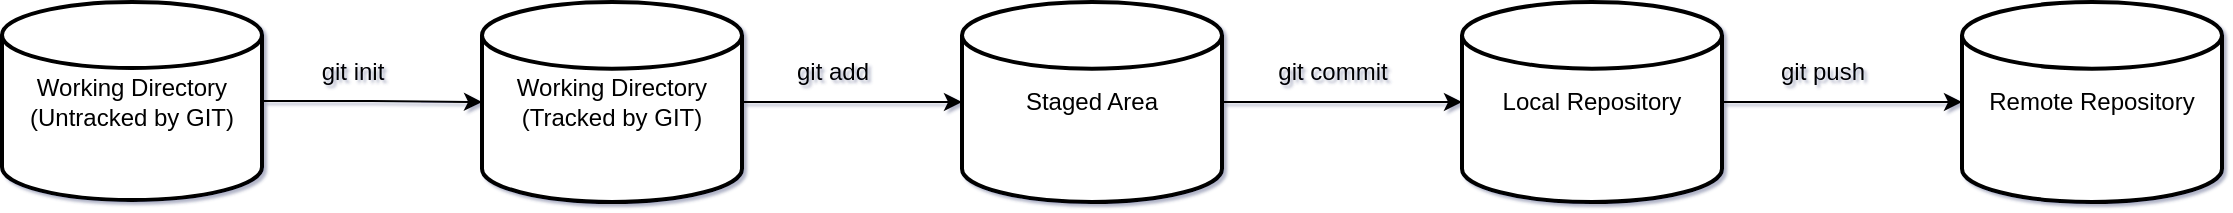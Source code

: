 <mxfile version="12.5.3" type="device"><diagram id="TZIe-YeZcMZaG1WiCud9" name="第 1 页"><mxGraphModel dx="1443" dy="840" grid="0" gridSize="10" guides="1" tooltips="1" connect="1" arrows="1" fold="1" page="1" pageScale="1" pageWidth="1169" pageHeight="1654" math="0" shadow="1"><root><mxCell id="0"/><mxCell id="1" parent="0"/><mxCell id="Nf-zABRJBzRwl9DmxcXQ-10" style="edgeStyle=orthogonalEdgeStyle;rounded=0;orthogonalLoop=1;jettySize=auto;html=1;entryX=0;entryY=0.5;entryDx=0;entryDy=0;entryPerimeter=0;" edge="1" parent="1" source="Nf-zABRJBzRwl9DmxcXQ-2" target="Nf-zABRJBzRwl9DmxcXQ-3"><mxGeometry relative="1" as="geometry"/></mxCell><mxCell id="Nf-zABRJBzRwl9DmxcXQ-2" value="Working Directory&lt;br&gt;(Tracked by GIT)" style="strokeWidth=2;html=1;shape=mxgraph.flowchart.database;whiteSpace=wrap;" vertex="1" parent="1"><mxGeometry x="260" y="220" width="130" height="100" as="geometry"/></mxCell><mxCell id="Nf-zABRJBzRwl9DmxcXQ-12" style="edgeStyle=orthogonalEdgeStyle;rounded=0;orthogonalLoop=1;jettySize=auto;html=1;entryX=0;entryY=0.5;entryDx=0;entryDy=0;entryPerimeter=0;" edge="1" parent="1" source="Nf-zABRJBzRwl9DmxcXQ-3" target="Nf-zABRJBzRwl9DmxcXQ-5"><mxGeometry relative="1" as="geometry"/></mxCell><mxCell id="Nf-zABRJBzRwl9DmxcXQ-3" value="Staged Area" style="strokeWidth=2;html=1;shape=mxgraph.flowchart.database;whiteSpace=wrap;" vertex="1" parent="1"><mxGeometry x="500" y="220" width="130" height="100" as="geometry"/></mxCell><mxCell id="Nf-zABRJBzRwl9DmxcXQ-8" style="edgeStyle=orthogonalEdgeStyle;rounded=0;orthogonalLoop=1;jettySize=auto;html=1;entryX=0;entryY=0.5;entryDx=0;entryDy=0;entryPerimeter=0;" edge="1" parent="1" source="Nf-zABRJBzRwl9DmxcXQ-4" target="Nf-zABRJBzRwl9DmxcXQ-2"><mxGeometry relative="1" as="geometry"/></mxCell><mxCell id="Nf-zABRJBzRwl9DmxcXQ-4" value="Working Directory&lt;br&gt;(Untracked by GIT)" style="strokeWidth=2;html=1;shape=mxgraph.flowchart.database;whiteSpace=wrap;" vertex="1" parent="1"><mxGeometry x="20" y="220" width="130" height="99" as="geometry"/></mxCell><mxCell id="Nf-zABRJBzRwl9DmxcXQ-15" style="edgeStyle=orthogonalEdgeStyle;rounded=0;orthogonalLoop=1;jettySize=auto;html=1;" edge="1" parent="1" source="Nf-zABRJBzRwl9DmxcXQ-5" target="Nf-zABRJBzRwl9DmxcXQ-6"><mxGeometry relative="1" as="geometry"/></mxCell><mxCell id="Nf-zABRJBzRwl9DmxcXQ-5" value="Local Repository" style="strokeWidth=2;html=1;shape=mxgraph.flowchart.database;whiteSpace=wrap;" vertex="1" parent="1"><mxGeometry x="750" y="220" width="130" height="100" as="geometry"/></mxCell><mxCell id="Nf-zABRJBzRwl9DmxcXQ-6" value="Remote Repository" style="strokeWidth=2;html=1;shape=mxgraph.flowchart.database;whiteSpace=wrap;" vertex="1" parent="1"><mxGeometry x="1000" y="220" width="130" height="100" as="geometry"/></mxCell><mxCell id="Nf-zABRJBzRwl9DmxcXQ-9" value="git init" style="text;html=1;align=center;verticalAlign=middle;resizable=0;points=[];autosize=1;" vertex="1" parent="1"><mxGeometry x="170" y="245" width="50" height="20" as="geometry"/></mxCell><mxCell id="Nf-zABRJBzRwl9DmxcXQ-11" value="git add" style="text;html=1;align=center;verticalAlign=middle;resizable=0;points=[];autosize=1;" vertex="1" parent="1"><mxGeometry x="410" y="245" width="50" height="20" as="geometry"/></mxCell><mxCell id="Nf-zABRJBzRwl9DmxcXQ-14" value="git commit" style="text;html=1;align=center;verticalAlign=middle;resizable=0;points=[];autosize=1;" vertex="1" parent="1"><mxGeometry x="650" y="245" width="70" height="20" as="geometry"/></mxCell><mxCell id="Nf-zABRJBzRwl9DmxcXQ-16" value="git push" style="text;html=1;align=center;verticalAlign=middle;resizable=0;points=[];autosize=1;" vertex="1" parent="1"><mxGeometry x="900" y="245" width="60" height="20" as="geometry"/></mxCell></root></mxGraphModel></diagram></mxfile>